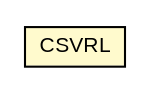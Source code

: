 #!/usr/local/bin/dot
#
# Class diagram 
# Generated by UMLGraph version 5.1 (http://www.umlgraph.org/)
#

digraph G {
	edge [fontname="arial",fontsize=10,labelfontname="arial",labelfontsize=10];
	node [fontname="arial",fontsize=10,shape=plaintext];
	nodesep=0.25;
	ranksep=0.5;
	// com.helger.schematron.svrl.CSVRL
	c12325 [label=<<table title="com.helger.schematron.svrl.CSVRL" border="0" cellborder="1" cellspacing="0" cellpadding="2" port="p" bgcolor="lemonChiffon" href="./CSVRL.html">
		<tr><td><table border="0" cellspacing="0" cellpadding="1">
<tr><td align="center" balign="center"> CSVRL </td></tr>
		</table></td></tr>
		</table>>, fontname="arial", fontcolor="black", fontsize=10.0];
}

